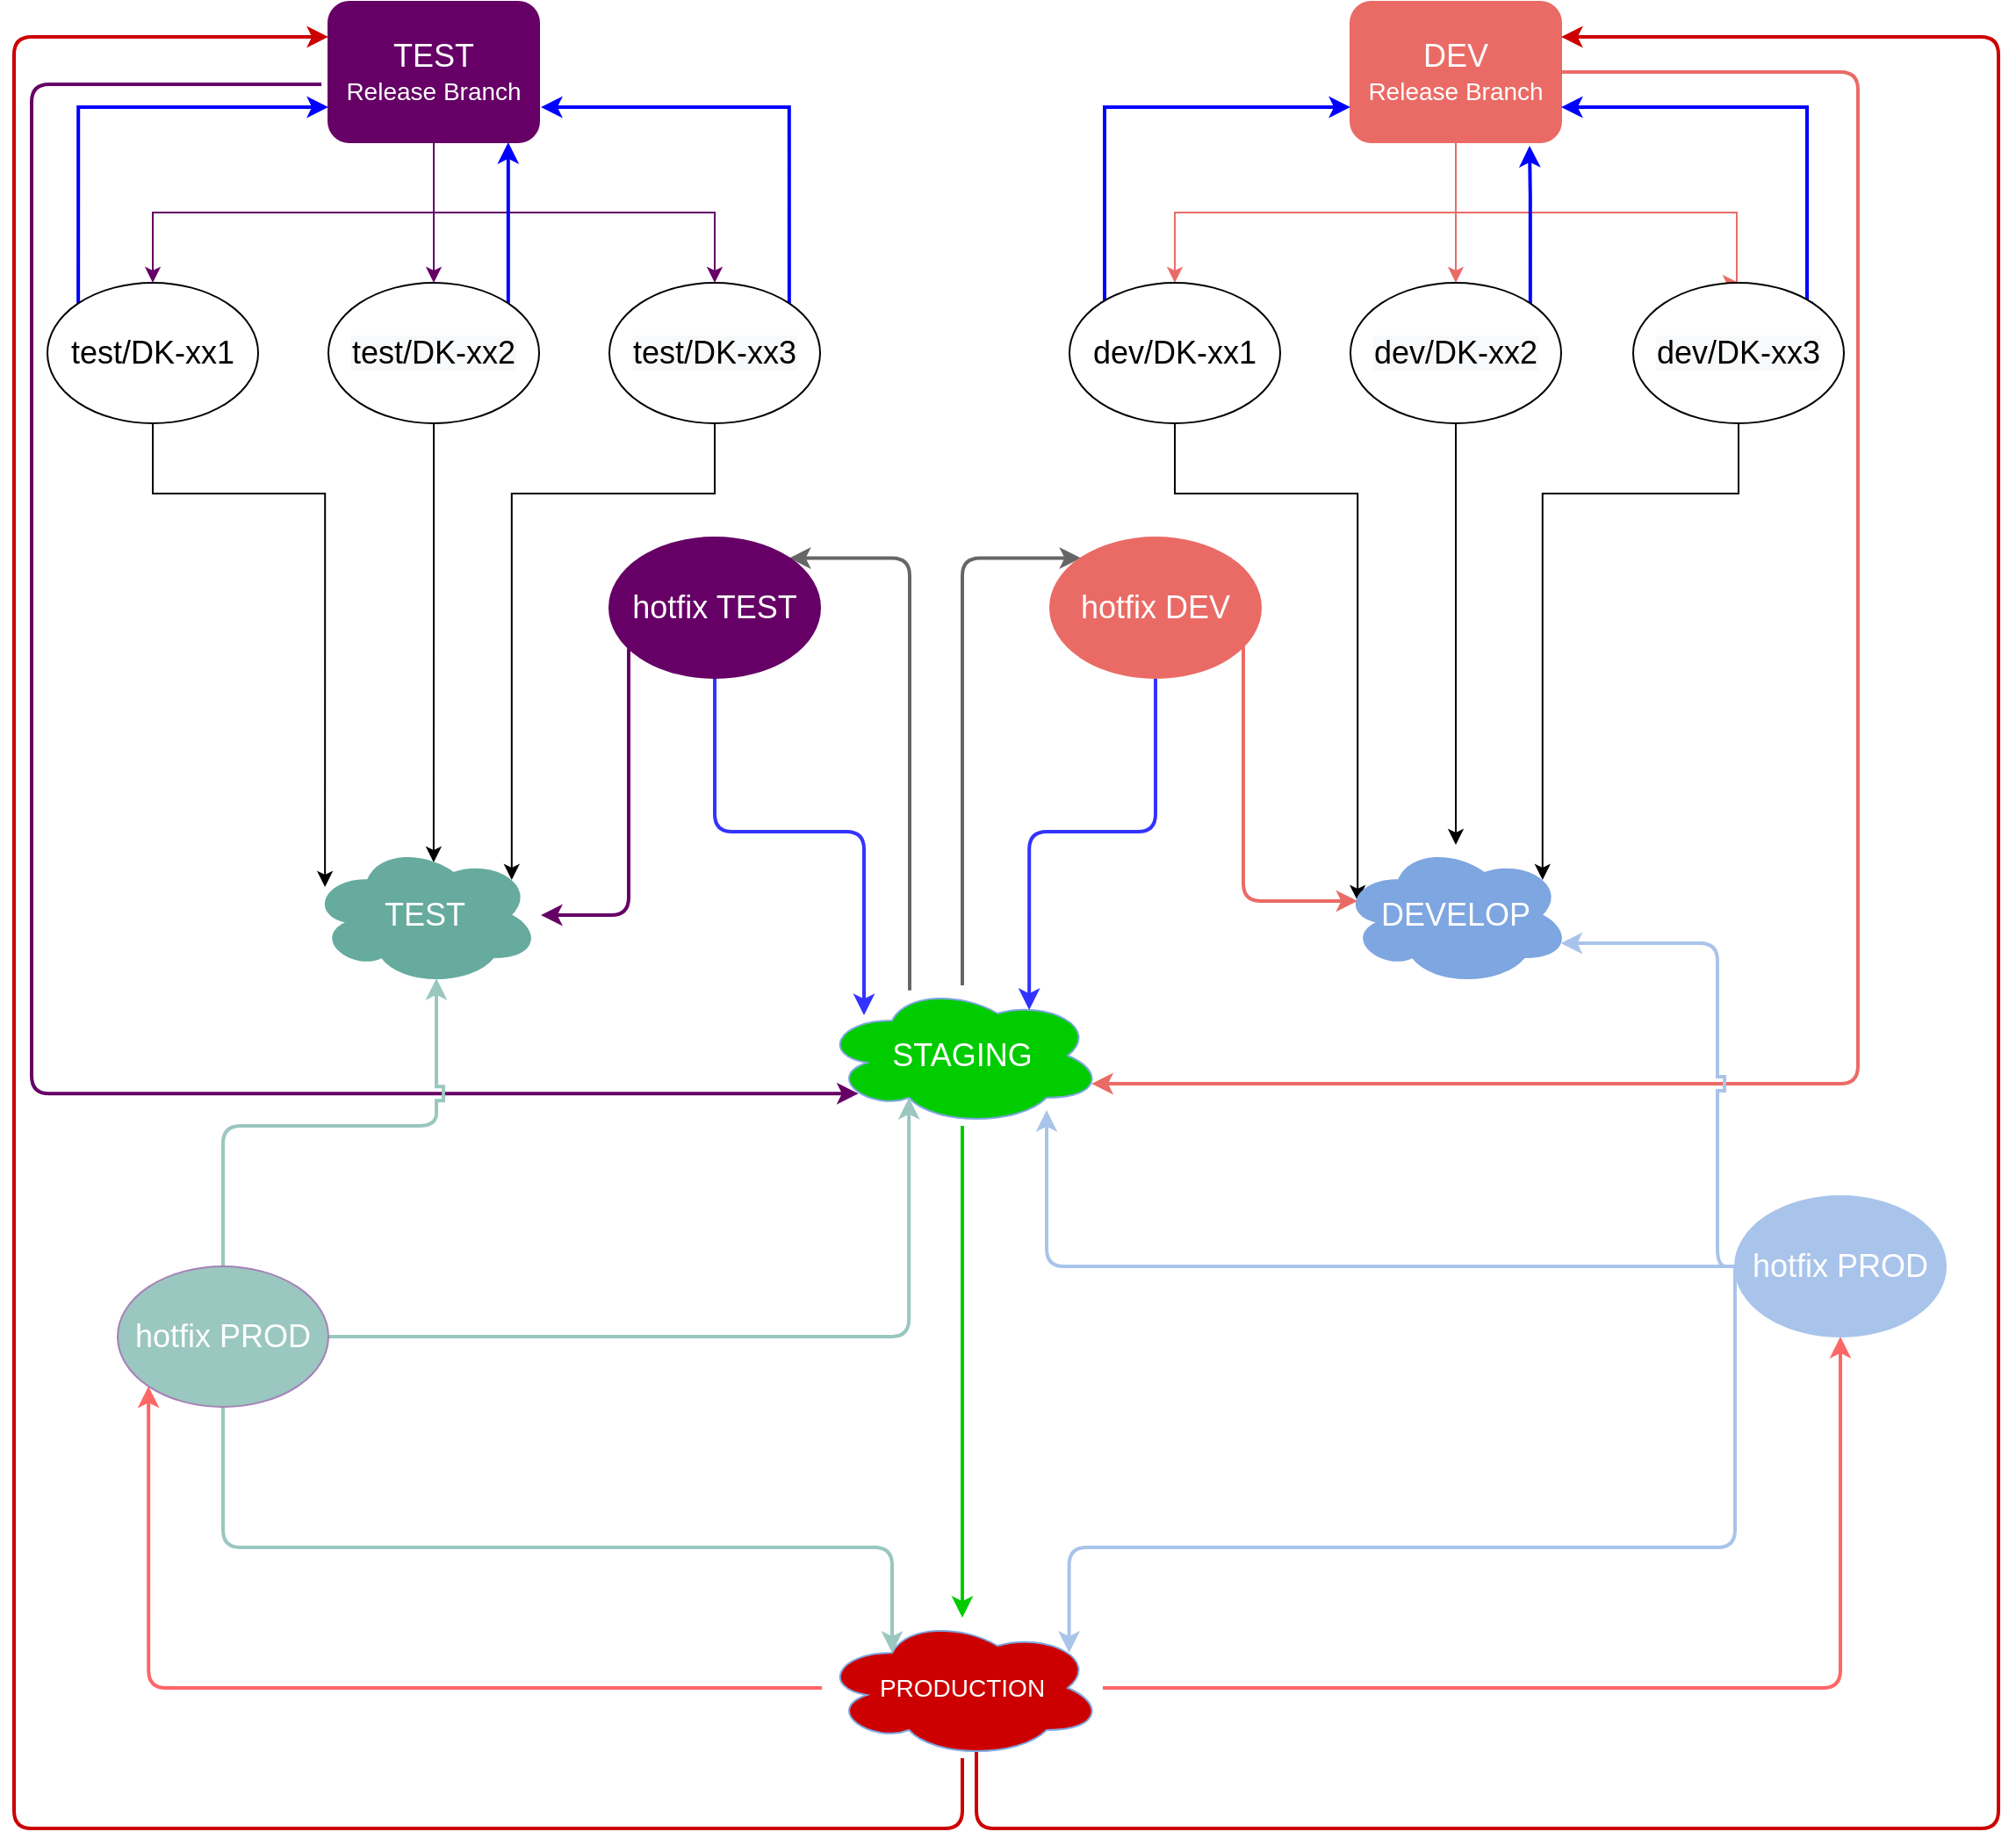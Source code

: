 <mxfile version="13.10.6" type="github">
  <diagram name="Page-1" id="42789a77-a242-8287-6e28-9cd8cfd52e62">
    <mxGraphModel dx="1426" dy="772" grid="1" gridSize="10" guides="1" tooltips="1" connect="1" arrows="1" fold="1" page="1" pageScale="1" pageWidth="1100" pageHeight="850" background="#ffffff" math="0" shadow="0">
      <root>
        <mxCell id="0" />
        <mxCell id="1" parent="0" />
        <mxCell id="G1pbNIQmNdtEg0W2NMKJ-12" style="edgeStyle=orthogonalEdgeStyle;rounded=0;orthogonalLoop=1;jettySize=auto;html=1;strokeColor=#EA6B66;" edge="1" parent="1" source="G1pbNIQmNdtEg0W2NMKJ-1" target="G1pbNIQmNdtEg0W2NMKJ-11">
          <mxGeometry relative="1" as="geometry" />
        </mxCell>
        <mxCell id="G1pbNIQmNdtEg0W2NMKJ-13" style="edgeStyle=orthogonalEdgeStyle;rounded=0;orthogonalLoop=1;jettySize=auto;html=1;entryX=0.5;entryY=0;entryDx=0;entryDy=0;exitX=0.5;exitY=1;exitDx=0;exitDy=0;strokeColor=#EA6B66;" edge="1" parent="1" source="G1pbNIQmNdtEg0W2NMKJ-1" target="G1pbNIQmNdtEg0W2NMKJ-9">
          <mxGeometry relative="1" as="geometry">
            <Array as="points">
              <mxPoint x="841" y="160" />
              <mxPoint x="1001" y="160" />
            </Array>
          </mxGeometry>
        </mxCell>
        <mxCell id="G1pbNIQmNdtEg0W2NMKJ-14" style="edgeStyle=orthogonalEdgeStyle;rounded=0;orthogonalLoop=1;jettySize=auto;html=1;entryX=0.5;entryY=0;entryDx=0;entryDy=0;strokeColor=#EA6B66;" edge="1" parent="1" source="G1pbNIQmNdtEg0W2NMKJ-1" target="G1pbNIQmNdtEg0W2NMKJ-10">
          <mxGeometry relative="1" as="geometry">
            <Array as="points">
              <mxPoint x="841" y="160" />
              <mxPoint x="681" y="160" />
            </Array>
          </mxGeometry>
        </mxCell>
        <mxCell id="G1pbNIQmNdtEg0W2NMKJ-1" value="&lt;font color=&quot;#ffffff&quot;&gt;&lt;span style=&quot;font-size: 18px&quot;&gt;DEV&lt;/span&gt;&lt;br&gt;&lt;font style=&quot;font-size: 14px&quot;&gt;Release Branch&lt;/font&gt;&lt;/font&gt;" style="rounded=1;whiteSpace=wrap;html=1;fillColor=#EA6B66;strokeColor=#EA6B66;" vertex="1" parent="1">
          <mxGeometry x="781" y="40" width="120" height="80" as="geometry" />
        </mxCell>
        <mxCell id="G1pbNIQmNdtEg0W2NMKJ-6" style="edgeStyle=orthogonalEdgeStyle;rounded=0;orthogonalLoop=1;jettySize=auto;html=1;exitX=0.5;exitY=1;exitDx=0;exitDy=0;entryX=0.5;entryY=0;entryDx=0;entryDy=0;strokeColor=#660066;" edge="1" parent="1" source="G1pbNIQmNdtEg0W2NMKJ-2" target="G1pbNIQmNdtEg0W2NMKJ-3">
          <mxGeometry relative="1" as="geometry" />
        </mxCell>
        <mxCell id="G1pbNIQmNdtEg0W2NMKJ-7" style="edgeStyle=orthogonalEdgeStyle;rounded=0;orthogonalLoop=1;jettySize=auto;html=1;strokeColor=#660066;" edge="1" parent="1" source="G1pbNIQmNdtEg0W2NMKJ-2" target="G1pbNIQmNdtEg0W2NMKJ-4">
          <mxGeometry relative="1" as="geometry" />
        </mxCell>
        <mxCell id="G1pbNIQmNdtEg0W2NMKJ-8" style="edgeStyle=orthogonalEdgeStyle;rounded=0;orthogonalLoop=1;jettySize=auto;html=1;entryX=0.5;entryY=0;entryDx=0;entryDy=0;exitX=0.5;exitY=1;exitDx=0;exitDy=0;strokeColor=#660066;" edge="1" parent="1" source="G1pbNIQmNdtEg0W2NMKJ-2" target="G1pbNIQmNdtEg0W2NMKJ-5">
          <mxGeometry relative="1" as="geometry">
            <Array as="points">
              <mxPoint x="259" y="160" />
              <mxPoint x="419" y="160" />
            </Array>
          </mxGeometry>
        </mxCell>
        <mxCell id="G1pbNIQmNdtEg0W2NMKJ-2" value="&lt;font color=&quot;#ffffff&quot;&gt;&lt;font&gt;&lt;span style=&quot;font-size: 18px&quot;&gt;TEST&lt;br&gt;&lt;/span&gt;&lt;/font&gt;&lt;font style=&quot;font-size: 14px&quot;&gt;Release Branch&lt;/font&gt;&lt;/font&gt;" style="rounded=1;whiteSpace=wrap;html=1;fillColor=#660066;strokeColor=#660066;" vertex="1" parent="1">
          <mxGeometry x="199" y="40" width="120" height="80" as="geometry" />
        </mxCell>
        <mxCell id="G1pbNIQmNdtEg0W2NMKJ-20" style="edgeStyle=orthogonalEdgeStyle;rounded=0;orthogonalLoop=1;jettySize=auto;html=1;entryX=0.062;entryY=0.3;entryDx=0;entryDy=0;entryPerimeter=0;" edge="1" parent="1" source="G1pbNIQmNdtEg0W2NMKJ-3" target="G1pbNIQmNdtEg0W2NMKJ-15">
          <mxGeometry relative="1" as="geometry">
            <Array as="points">
              <mxPoint x="99" y="320" />
              <mxPoint x="197" y="320" />
            </Array>
          </mxGeometry>
        </mxCell>
        <mxCell id="G1pbNIQmNdtEg0W2NMKJ-24" style="edgeStyle=orthogonalEdgeStyle;rounded=0;orthogonalLoop=1;jettySize=auto;html=1;exitX=0;exitY=0;exitDx=0;exitDy=0;strokeColor=#0000FF;strokeWidth=2;fillColor=#0000CC;" edge="1" parent="1" source="G1pbNIQmNdtEg0W2NMKJ-3">
          <mxGeometry relative="1" as="geometry">
            <mxPoint x="199" y="100" as="targetPoint" />
            <Array as="points">
              <mxPoint x="57" y="100" />
              <mxPoint x="199" y="100" />
            </Array>
          </mxGeometry>
        </mxCell>
        <mxCell id="G1pbNIQmNdtEg0W2NMKJ-3" value="&lt;font style=&quot;font-size: 18px&quot;&gt;test/DK-xx1&lt;/font&gt;" style="ellipse;whiteSpace=wrap;html=1;" vertex="1" parent="1">
          <mxGeometry x="39" y="200" width="120" height="80" as="geometry" />
        </mxCell>
        <mxCell id="G1pbNIQmNdtEg0W2NMKJ-21" style="edgeStyle=orthogonalEdgeStyle;rounded=0;orthogonalLoop=1;jettySize=auto;html=1;entryX=0.538;entryY=0.125;entryDx=0;entryDy=0;entryPerimeter=0;" edge="1" parent="1" source="G1pbNIQmNdtEg0W2NMKJ-4" target="G1pbNIQmNdtEg0W2NMKJ-15">
          <mxGeometry relative="1" as="geometry" />
        </mxCell>
        <mxCell id="G1pbNIQmNdtEg0W2NMKJ-23" style="edgeStyle=orthogonalEdgeStyle;orthogonalLoop=1;jettySize=auto;html=1;exitX=1;exitY=0;exitDx=0;exitDy=0;fillColor=#e1d5e7;strokeColor=#0000FF;strokeWidth=2;curved=1;" edge="1" parent="1" source="G1pbNIQmNdtEg0W2NMKJ-4">
          <mxGeometry relative="1" as="geometry">
            <mxPoint x="301" y="120" as="targetPoint" />
            <Array as="points">
              <mxPoint x="301" y="120" />
            </Array>
          </mxGeometry>
        </mxCell>
        <mxCell id="G1pbNIQmNdtEg0W2NMKJ-4" value="&lt;span style=&quot;color: rgb(0 , 0 , 0) ; font-family: &amp;#34;helvetica&amp;#34; ; font-size: 18px ; font-style: normal ; font-weight: 400 ; letter-spacing: normal ; text-align: center ; text-indent: 0px ; text-transform: none ; word-spacing: 0px ; background-color: rgb(248 , 249 , 250) ; display: inline ; float: none&quot;&gt;test/DK-xx2&lt;/span&gt;" style="ellipse;whiteSpace=wrap;html=1;" vertex="1" parent="1">
          <mxGeometry x="199" y="200" width="120" height="80" as="geometry" />
        </mxCell>
        <mxCell id="G1pbNIQmNdtEg0W2NMKJ-22" style="edgeStyle=orthogonalEdgeStyle;rounded=0;orthogonalLoop=1;jettySize=auto;html=1;entryX=0.88;entryY=0.25;entryDx=0;entryDy=0;entryPerimeter=0;" edge="1" parent="1" source="G1pbNIQmNdtEg0W2NMKJ-5" target="G1pbNIQmNdtEg0W2NMKJ-15">
          <mxGeometry relative="1" as="geometry">
            <Array as="points">
              <mxPoint x="419" y="320" />
              <mxPoint x="303" y="320" />
            </Array>
          </mxGeometry>
        </mxCell>
        <mxCell id="G1pbNIQmNdtEg0W2NMKJ-25" style="edgeStyle=orthogonalEdgeStyle;rounded=0;orthogonalLoop=1;jettySize=auto;html=1;exitX=1;exitY=0;exitDx=0;exitDy=0;strokeColor=#0000FF;strokeWidth=2;fillColor=#0000CC;" edge="1" parent="1" source="G1pbNIQmNdtEg0W2NMKJ-5">
          <mxGeometry relative="1" as="geometry">
            <mxPoint x="320" y="100" as="targetPoint" />
            <Array as="points">
              <mxPoint x="461" y="100" />
              <mxPoint x="320" y="100" />
            </Array>
          </mxGeometry>
        </mxCell>
        <mxCell id="G1pbNIQmNdtEg0W2NMKJ-5" value="&lt;span style=&quot;color: rgb(0 , 0 , 0) ; font-family: &amp;#34;helvetica&amp;#34; ; font-size: 18px ; font-style: normal ; font-weight: 400 ; letter-spacing: normal ; text-align: center ; text-indent: 0px ; text-transform: none ; word-spacing: 0px ; background-color: rgb(248 , 249 , 250) ; display: inline ; float: none&quot;&gt;test/DK-xx3&lt;/span&gt;" style="ellipse;whiteSpace=wrap;html=1;" vertex="1" parent="1">
          <mxGeometry x="359" y="200" width="120" height="80" as="geometry" />
        </mxCell>
        <mxCell id="G1pbNIQmNdtEg0W2NMKJ-18" style="edgeStyle=orthogonalEdgeStyle;rounded=0;orthogonalLoop=1;jettySize=auto;html=1;entryX=0.88;entryY=0.25;entryDx=0;entryDy=0;entryPerimeter=0;" edge="1" parent="1" source="G1pbNIQmNdtEg0W2NMKJ-9" target="G1pbNIQmNdtEg0W2NMKJ-16">
          <mxGeometry relative="1" as="geometry">
            <Array as="points">
              <mxPoint x="1002" y="320" />
              <mxPoint x="890" y="320" />
            </Array>
          </mxGeometry>
        </mxCell>
        <mxCell id="G1pbNIQmNdtEg0W2NMKJ-28" style="edgeStyle=orthogonalEdgeStyle;rounded=0;orthogonalLoop=1;jettySize=auto;html=1;exitX=1;exitY=0;exitDx=0;exitDy=0;entryX=1;entryY=0.75;entryDx=0;entryDy=0;strokeColor=#0000FF;strokeWidth=2;fillColor=#0000CC;" edge="1" parent="1" source="G1pbNIQmNdtEg0W2NMKJ-9" target="G1pbNIQmNdtEg0W2NMKJ-1">
          <mxGeometry relative="1" as="geometry">
            <Array as="points">
              <mxPoint x="1041" y="212" />
              <mxPoint x="1041" y="100" />
            </Array>
          </mxGeometry>
        </mxCell>
        <mxCell id="G1pbNIQmNdtEg0W2NMKJ-9" value="&lt;span style=&quot;color: rgb(0 , 0 , 0) ; font-family: &amp;#34;helvetica&amp;#34; ; font-size: 18px ; font-style: normal ; font-weight: 400 ; letter-spacing: normal ; text-align: center ; text-indent: 0px ; text-transform: none ; word-spacing: 0px ; background-color: rgb(248 , 249 , 250) ; display: inline ; float: none&quot;&gt;dev/DK-xx3&lt;/span&gt;" style="ellipse;whiteSpace=wrap;html=1;" vertex="1" parent="1">
          <mxGeometry x="942" y="200" width="120" height="80" as="geometry" />
        </mxCell>
        <mxCell id="G1pbNIQmNdtEg0W2NMKJ-19" style="edgeStyle=orthogonalEdgeStyle;rounded=0;orthogonalLoop=1;jettySize=auto;html=1;entryX=0.07;entryY=0.4;entryDx=0;entryDy=0;entryPerimeter=0;" edge="1" parent="1" source="G1pbNIQmNdtEg0W2NMKJ-10" target="G1pbNIQmNdtEg0W2NMKJ-16">
          <mxGeometry relative="1" as="geometry">
            <Array as="points">
              <mxPoint x="681" y="320" />
              <mxPoint x="785" y="320" />
            </Array>
          </mxGeometry>
        </mxCell>
        <mxCell id="G1pbNIQmNdtEg0W2NMKJ-26" style="edgeStyle=orthogonalEdgeStyle;rounded=0;orthogonalLoop=1;jettySize=auto;html=1;exitX=0;exitY=0;exitDx=0;exitDy=0;strokeColor=#0000FF;strokeWidth=2;fillColor=#0000CC;jumpStyle=sharp;labelBorderColor=none;" edge="1" parent="1" source="G1pbNIQmNdtEg0W2NMKJ-10">
          <mxGeometry relative="1" as="geometry">
            <mxPoint x="781" y="100" as="targetPoint" />
            <Array as="points">
              <mxPoint x="641" y="212" />
              <mxPoint x="641" y="100" />
              <mxPoint x="781" y="100" />
            </Array>
          </mxGeometry>
        </mxCell>
        <mxCell id="G1pbNIQmNdtEg0W2NMKJ-10" value="&lt;font style=&quot;font-size: 18px&quot;&gt;dev/DK-xx1&lt;/font&gt;" style="ellipse;whiteSpace=wrap;html=1;" vertex="1" parent="1">
          <mxGeometry x="621" y="200" width="120" height="80" as="geometry" />
        </mxCell>
        <mxCell id="G1pbNIQmNdtEg0W2NMKJ-17" style="edgeStyle=orthogonalEdgeStyle;rounded=0;orthogonalLoop=1;jettySize=auto;html=1;" edge="1" parent="1" source="G1pbNIQmNdtEg0W2NMKJ-11" target="G1pbNIQmNdtEg0W2NMKJ-16">
          <mxGeometry relative="1" as="geometry" />
        </mxCell>
        <mxCell id="G1pbNIQmNdtEg0W2NMKJ-27" style="edgeStyle=orthogonalEdgeStyle;rounded=0;orthogonalLoop=1;jettySize=auto;html=1;exitX=1;exitY=0;exitDx=0;exitDy=0;entryX=0.85;entryY=1.025;entryDx=0;entryDy=0;entryPerimeter=0;strokeColor=#0000FF;strokeWidth=2;fillColor=#0000CC;" edge="1" parent="1" source="G1pbNIQmNdtEg0W2NMKJ-11" target="G1pbNIQmNdtEg0W2NMKJ-1">
          <mxGeometry relative="1" as="geometry">
            <Array as="points">
              <mxPoint x="883" y="150" />
              <mxPoint x="883" y="150" />
            </Array>
          </mxGeometry>
        </mxCell>
        <mxCell id="G1pbNIQmNdtEg0W2NMKJ-11" value="&lt;span style=&quot;color: rgb(0 , 0 , 0) ; font-family: &amp;#34;helvetica&amp;#34; ; font-size: 18px ; font-style: normal ; font-weight: 400 ; letter-spacing: normal ; text-align: center ; text-indent: 0px ; text-transform: none ; word-spacing: 0px ; background-color: rgb(248 , 249 , 250) ; display: inline ; float: none&quot;&gt;dev/DK-xx2&lt;/span&gt;" style="ellipse;whiteSpace=wrap;html=1;" vertex="1" parent="1">
          <mxGeometry x="781" y="200" width="120" height="80" as="geometry" />
        </mxCell>
        <mxCell id="G1pbNIQmNdtEg0W2NMKJ-30" style="edgeStyle=orthogonalEdgeStyle;orthogonalLoop=1;jettySize=auto;html=1;entryX=0.13;entryY=0.77;entryDx=0;entryDy=0;entryPerimeter=0;strokeWidth=2;fillColor=#0000CC;exitX=-0.033;exitY=0.588;exitDx=0;exitDy=0;exitPerimeter=0;rounded=1;strokeColor=#660066;" edge="1" parent="1" source="G1pbNIQmNdtEg0W2NMKJ-2" target="G1pbNIQmNdtEg0W2NMKJ-29">
          <mxGeometry relative="1" as="geometry">
            <Array as="points">
              <mxPoint x="30" y="87" />
              <mxPoint x="30" y="662" />
            </Array>
          </mxGeometry>
        </mxCell>
        <mxCell id="G1pbNIQmNdtEg0W2NMKJ-15" value="&lt;font style=&quot;font-size: 18px&quot; color=&quot;#ffffff&quot;&gt;TEST&lt;/font&gt;" style="ellipse;shape=cloud;whiteSpace=wrap;html=1;fillColor=#67AB9F;strokeColor=#67AB9F;" vertex="1" parent="1">
          <mxGeometry x="189" y="520" width="130" height="80" as="geometry" />
        </mxCell>
        <mxCell id="G1pbNIQmNdtEg0W2NMKJ-46" style="edgeStyle=orthogonalEdgeStyle;rounded=1;jumpStyle=sharp;orthogonalLoop=1;jettySize=auto;html=1;entryX=0.96;entryY=0.7;entryDx=0;entryDy=0;entryPerimeter=0;strokeWidth=2;fillColor=#0000CC;exitX=1;exitY=0.5;exitDx=0;exitDy=0;strokeColor=#EA6B66;" edge="1" parent="1" source="G1pbNIQmNdtEg0W2NMKJ-1" target="G1pbNIQmNdtEg0W2NMKJ-29">
          <mxGeometry relative="1" as="geometry">
            <Array as="points">
              <mxPoint x="1070" y="80" />
              <mxPoint x="1070" y="656" />
            </Array>
          </mxGeometry>
        </mxCell>
        <mxCell id="G1pbNIQmNdtEg0W2NMKJ-16" value="&lt;font color=&quot;#ffffff&quot;&gt;&lt;span style=&quot;font-size: 18px&quot;&gt;DEVELOP&lt;/span&gt;&lt;/font&gt;" style="ellipse;shape=cloud;whiteSpace=wrap;html=1;fillColor=#7EA6E0;strokeColor=#7EA6E0;" vertex="1" parent="1">
          <mxGeometry x="776" y="520" width="130" height="80" as="geometry" />
        </mxCell>
        <mxCell id="G1pbNIQmNdtEg0W2NMKJ-34" style="edgeStyle=orthogonalEdgeStyle;curved=1;orthogonalLoop=1;jettySize=auto;html=1;strokeWidth=2;fillColor=#0000CC;strokeColor=#00CC00;" edge="1" parent="1" source="G1pbNIQmNdtEg0W2NMKJ-29" target="G1pbNIQmNdtEg0W2NMKJ-33">
          <mxGeometry relative="1" as="geometry" />
        </mxCell>
        <mxCell id="G1pbNIQmNdtEg0W2NMKJ-38" style="edgeStyle=orthogonalEdgeStyle;orthogonalLoop=1;jettySize=auto;html=1;entryX=0;entryY=0;entryDx=0;entryDy=0;strokeWidth=2;fillColor=#0000CC;strokeColor=#666666;rounded=1;" edge="1" parent="1" source="G1pbNIQmNdtEg0W2NMKJ-29" target="G1pbNIQmNdtEg0W2NMKJ-36">
          <mxGeometry relative="1" as="geometry">
            <Array as="points">
              <mxPoint x="560" y="357" />
            </Array>
          </mxGeometry>
        </mxCell>
        <mxCell id="G1pbNIQmNdtEg0W2NMKJ-39" style="edgeStyle=orthogonalEdgeStyle;orthogonalLoop=1;jettySize=auto;html=1;entryX=1;entryY=0;entryDx=0;entryDy=0;strokeWidth=2;fillColor=#0000CC;strokeColor=#666666;rounded=1;" edge="1" parent="1" source="G1pbNIQmNdtEg0W2NMKJ-29" target="G1pbNIQmNdtEg0W2NMKJ-37">
          <mxGeometry relative="1" as="geometry">
            <Array as="points">
              <mxPoint x="530" y="357" />
            </Array>
          </mxGeometry>
        </mxCell>
        <mxCell id="G1pbNIQmNdtEg0W2NMKJ-29" value="&lt;font style=&quot;font-size: 18px&quot; color=&quot;#ffffff&quot;&gt;STAGING&lt;/font&gt;" style="ellipse;shape=cloud;whiteSpace=wrap;html=1;strokeColor=#7EA6E0;fillColor=#00CC00;" vertex="1" parent="1">
          <mxGeometry x="480" y="600" width="160" height="80" as="geometry" />
        </mxCell>
        <mxCell id="G1pbNIQmNdtEg0W2NMKJ-45" style="edgeStyle=orthogonalEdgeStyle;rounded=1;jumpStyle=sharp;orthogonalLoop=1;jettySize=auto;html=1;entryX=1;entryY=0.25;entryDx=0;entryDy=0;strokeWidth=2;fillColor=#0000CC;strokeColor=#CC0000;exitX=0.55;exitY=0.95;exitDx=0;exitDy=0;exitPerimeter=0;" edge="1" parent="1" source="G1pbNIQmNdtEg0W2NMKJ-33" target="G1pbNIQmNdtEg0W2NMKJ-1">
          <mxGeometry relative="1" as="geometry">
            <Array as="points">
              <mxPoint x="568" y="1080" />
              <mxPoint x="1150" y="1080" />
              <mxPoint x="1150" y="60" />
            </Array>
          </mxGeometry>
        </mxCell>
        <mxCell id="G1pbNIQmNdtEg0W2NMKJ-47" style="edgeStyle=orthogonalEdgeStyle;rounded=1;jumpStyle=sharp;orthogonalLoop=1;jettySize=auto;html=1;strokeWidth=2;fillColor=#0000CC;entryX=0;entryY=0.25;entryDx=0;entryDy=0;strokeColor=#CC0000;" edge="1" parent="1" source="G1pbNIQmNdtEg0W2NMKJ-33" target="G1pbNIQmNdtEg0W2NMKJ-2">
          <mxGeometry relative="1" as="geometry">
            <mxPoint x="30" y="550" as="targetPoint" />
            <Array as="points">
              <mxPoint x="560" y="1080" />
              <mxPoint x="20" y="1080" />
              <mxPoint x="20" y="60" />
            </Array>
          </mxGeometry>
        </mxCell>
        <mxCell id="G1pbNIQmNdtEg0W2NMKJ-57" style="edgeStyle=orthogonalEdgeStyle;rounded=1;jumpStyle=sharp;orthogonalLoop=1;jettySize=auto;html=1;entryX=0.5;entryY=1;entryDx=0;entryDy=0;strokeWidth=2;fillColor=#0000CC;strokeColor=#FF6666;" edge="1" parent="1" source="G1pbNIQmNdtEg0W2NMKJ-33" target="G1pbNIQmNdtEg0W2NMKJ-50">
          <mxGeometry relative="1" as="geometry" />
        </mxCell>
        <mxCell id="G1pbNIQmNdtEg0W2NMKJ-58" style="edgeStyle=orthogonalEdgeStyle;rounded=1;jumpStyle=sharp;orthogonalLoop=1;jettySize=auto;html=1;entryX=0;entryY=1;entryDx=0;entryDy=0;strokeWidth=2;fillColor=#0000CC;strokeColor=#FF6666;" edge="1" parent="1" source="G1pbNIQmNdtEg0W2NMKJ-33" target="G1pbNIQmNdtEg0W2NMKJ-48">
          <mxGeometry relative="1" as="geometry" />
        </mxCell>
        <mxCell id="G1pbNIQmNdtEg0W2NMKJ-33" value="&lt;font style=&quot;font-size: 14px&quot; color=&quot;#ffffff&quot;&gt;PRODUCTION&lt;/font&gt;" style="ellipse;shape=cloud;whiteSpace=wrap;html=1;strokeColor=#7EA6E0;fillColor=#CC0000;" vertex="1" parent="1">
          <mxGeometry x="480" y="960" width="160" height="80" as="geometry" />
        </mxCell>
        <mxCell id="G1pbNIQmNdtEg0W2NMKJ-40" style="edgeStyle=orthogonalEdgeStyle;jumpStyle=sharp;orthogonalLoop=1;jettySize=auto;html=1;entryX=0.07;entryY=0.4;entryDx=0;entryDy=0;entryPerimeter=0;strokeWidth=2;fillColor=#0000CC;strokeColor=#EA6B66;rounded=1;" edge="1" parent="1" source="G1pbNIQmNdtEg0W2NMKJ-36" target="G1pbNIQmNdtEg0W2NMKJ-16">
          <mxGeometry relative="1" as="geometry">
            <Array as="points">
              <mxPoint x="720" y="552" />
            </Array>
          </mxGeometry>
        </mxCell>
        <mxCell id="G1pbNIQmNdtEg0W2NMKJ-41" style="edgeStyle=orthogonalEdgeStyle;jumpStyle=sharp;orthogonalLoop=1;jettySize=auto;html=1;exitX=0.5;exitY=1;exitDx=0;exitDy=0;entryX=0.738;entryY=0.175;entryDx=0;entryDy=0;entryPerimeter=0;strokeWidth=2;fillColor=#0000CC;strokeColor=#3333FF;rounded=1;" edge="1" parent="1" source="G1pbNIQmNdtEg0W2NMKJ-36" target="G1pbNIQmNdtEg0W2NMKJ-29">
          <mxGeometry relative="1" as="geometry" />
        </mxCell>
        <mxCell id="G1pbNIQmNdtEg0W2NMKJ-36" value="&lt;font style=&quot;font-size: 18px&quot; color=&quot;#ffffff&quot;&gt;hotfix DEV&lt;br&gt;&lt;/font&gt;" style="ellipse;whiteSpace=wrap;html=1;strokeColor=#EA6B66;fillColor=#EA6B66;" vertex="1" parent="1">
          <mxGeometry x="610" y="345" width="120" height="80" as="geometry" />
        </mxCell>
        <mxCell id="G1pbNIQmNdtEg0W2NMKJ-42" style="edgeStyle=orthogonalEdgeStyle;jumpStyle=sharp;orthogonalLoop=1;jettySize=auto;html=1;strokeWidth=2;fillColor=#0000CC;strokeColor=#660066;rounded=1;" edge="1" parent="1" source="G1pbNIQmNdtEg0W2NMKJ-37">
          <mxGeometry relative="1" as="geometry">
            <mxPoint x="320" y="560" as="targetPoint" />
            <Array as="points">
              <mxPoint x="370" y="560" />
            </Array>
          </mxGeometry>
        </mxCell>
        <mxCell id="G1pbNIQmNdtEg0W2NMKJ-43" style="edgeStyle=orthogonalEdgeStyle;jumpStyle=sharp;orthogonalLoop=1;jettySize=auto;html=1;entryX=0.15;entryY=0.213;entryDx=0;entryDy=0;entryPerimeter=0;strokeColor=#3333FF;strokeWidth=2;fillColor=#0000CC;rounded=1;exitX=0.5;exitY=1;exitDx=0;exitDy=0;" edge="1" parent="1" source="G1pbNIQmNdtEg0W2NMKJ-37" target="G1pbNIQmNdtEg0W2NMKJ-29">
          <mxGeometry relative="1" as="geometry" />
        </mxCell>
        <mxCell id="G1pbNIQmNdtEg0W2NMKJ-37" value="&lt;span style=&quot;color: rgb(255 , 255 , 255) ; font-family: &amp;#34;helvetica&amp;#34; ; font-size: 18px ; font-style: normal ; font-weight: 400 ; letter-spacing: normal ; text-align: center ; text-indent: 0px ; text-transform: none ; word-spacing: 0px ; display: inline ; float: none&quot;&gt;hotfix TEST&lt;/span&gt;" style="ellipse;whiteSpace=wrap;html=1;fillColor=#660066;strokeColor=#660066;" vertex="1" parent="1">
          <mxGeometry x="359" y="345" width="120" height="80" as="geometry" />
        </mxCell>
        <mxCell id="G1pbNIQmNdtEg0W2NMKJ-49" style="edgeStyle=orthogonalEdgeStyle;rounded=1;jumpStyle=sharp;orthogonalLoop=1;jettySize=auto;html=1;entryX=0.55;entryY=0.95;entryDx=0;entryDy=0;entryPerimeter=0;strokeWidth=2;fillColor=#0000CC;strokeColor=#9AC7BF;" edge="1" parent="1" source="G1pbNIQmNdtEg0W2NMKJ-48" target="G1pbNIQmNdtEg0W2NMKJ-15">
          <mxGeometry relative="1" as="geometry" />
        </mxCell>
        <mxCell id="G1pbNIQmNdtEg0W2NMKJ-52" style="edgeStyle=orthogonalEdgeStyle;rounded=1;jumpStyle=sharp;orthogonalLoop=1;jettySize=auto;html=1;entryX=0.31;entryY=0.8;entryDx=0;entryDy=0;entryPerimeter=0;strokeWidth=2;fillColor=#0000CC;strokeColor=#9AC7BF;" edge="1" parent="1" source="G1pbNIQmNdtEg0W2NMKJ-48" target="G1pbNIQmNdtEg0W2NMKJ-29">
          <mxGeometry relative="1" as="geometry" />
        </mxCell>
        <mxCell id="G1pbNIQmNdtEg0W2NMKJ-55" style="edgeStyle=orthogonalEdgeStyle;rounded=1;jumpStyle=sharp;orthogonalLoop=1;jettySize=auto;html=1;entryX=0.25;entryY=0.25;entryDx=0;entryDy=0;entryPerimeter=0;strokeWidth=2;fillColor=#0000CC;strokeColor=#9AC7BF;" edge="1" parent="1" source="G1pbNIQmNdtEg0W2NMKJ-48" target="G1pbNIQmNdtEg0W2NMKJ-33">
          <mxGeometry relative="1" as="geometry">
            <Array as="points">
              <mxPoint x="139" y="920" />
              <mxPoint x="520" y="920" />
            </Array>
          </mxGeometry>
        </mxCell>
        <mxCell id="G1pbNIQmNdtEg0W2NMKJ-48" value="&lt;font style=&quot;font-size: 18px&quot; color=&quot;#ffffff&quot;&gt;hotfix PROD&lt;/font&gt;" style="ellipse;whiteSpace=wrap;html=1;strokeColor=#A680B8;fillColor=#9AC7BF;" vertex="1" parent="1">
          <mxGeometry x="79" y="760" width="120" height="80" as="geometry" />
        </mxCell>
        <mxCell id="G1pbNIQmNdtEg0W2NMKJ-51" style="edgeStyle=orthogonalEdgeStyle;rounded=1;jumpStyle=sharp;orthogonalLoop=1;jettySize=auto;html=1;entryX=0.96;entryY=0.7;entryDx=0;entryDy=0;entryPerimeter=0;strokeWidth=2;fillColor=#0000CC;strokeColor=#A9C4EB;" edge="1" parent="1" source="G1pbNIQmNdtEg0W2NMKJ-50" target="G1pbNIQmNdtEg0W2NMKJ-16">
          <mxGeometry relative="1" as="geometry">
            <Array as="points">
              <mxPoint x="990" y="760" />
              <mxPoint x="990" y="576" />
            </Array>
          </mxGeometry>
        </mxCell>
        <mxCell id="G1pbNIQmNdtEg0W2NMKJ-53" style="edgeStyle=orthogonalEdgeStyle;rounded=1;jumpStyle=sharp;orthogonalLoop=1;jettySize=auto;html=1;entryX=0.8;entryY=0.888;entryDx=0;entryDy=0;entryPerimeter=0;strokeColor=#A9C4EB;strokeWidth=2;fillColor=#0000CC;" edge="1" parent="1" source="G1pbNIQmNdtEg0W2NMKJ-50" target="G1pbNIQmNdtEg0W2NMKJ-29">
          <mxGeometry relative="1" as="geometry" />
        </mxCell>
        <mxCell id="G1pbNIQmNdtEg0W2NMKJ-54" style="edgeStyle=orthogonalEdgeStyle;rounded=1;jumpStyle=sharp;orthogonalLoop=1;jettySize=auto;html=1;entryX=0.88;entryY=0.25;entryDx=0;entryDy=0;entryPerimeter=0;strokeColor=#A9C4EB;strokeWidth=2;fillColor=#0000CC;" edge="1" parent="1" source="G1pbNIQmNdtEg0W2NMKJ-50" target="G1pbNIQmNdtEg0W2NMKJ-33">
          <mxGeometry relative="1" as="geometry">
            <Array as="points">
              <mxPoint x="1000" y="920" />
              <mxPoint x="621" y="920" />
            </Array>
          </mxGeometry>
        </mxCell>
        <mxCell id="G1pbNIQmNdtEg0W2NMKJ-50" value="&lt;span style=&quot;color: rgb(255 , 255 , 255) ; font-size: 18px&quot;&gt;hotfix PROD&lt;/span&gt;" style="ellipse;whiteSpace=wrap;html=1;strokeColor=#A9C4EB;fillColor=#A9C4EB;" vertex="1" parent="1">
          <mxGeometry x="1000" y="720" width="120" height="80" as="geometry" />
        </mxCell>
      </root>
    </mxGraphModel>
  </diagram>
</mxfile>
